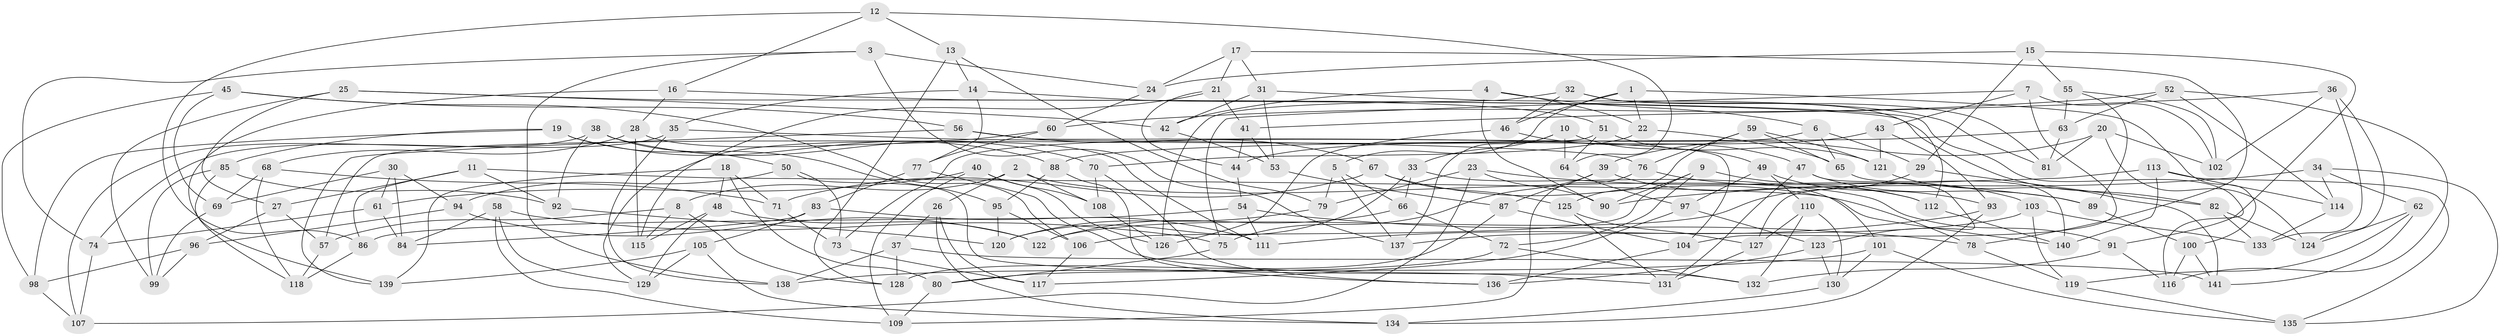 // Generated by graph-tools (version 1.1) at 2025/50/03/09/25 03:50:44]
// undirected, 141 vertices, 282 edges
graph export_dot {
graph [start="1"]
  node [color=gray90,style=filled];
  1;
  2;
  3;
  4;
  5;
  6;
  7;
  8;
  9;
  10;
  11;
  12;
  13;
  14;
  15;
  16;
  17;
  18;
  19;
  20;
  21;
  22;
  23;
  24;
  25;
  26;
  27;
  28;
  29;
  30;
  31;
  32;
  33;
  34;
  35;
  36;
  37;
  38;
  39;
  40;
  41;
  42;
  43;
  44;
  45;
  46;
  47;
  48;
  49;
  50;
  51;
  52;
  53;
  54;
  55;
  56;
  57;
  58;
  59;
  60;
  61;
  62;
  63;
  64;
  65;
  66;
  67;
  68;
  69;
  70;
  71;
  72;
  73;
  74;
  75;
  76;
  77;
  78;
  79;
  80;
  81;
  82;
  83;
  84;
  85;
  86;
  87;
  88;
  89;
  90;
  91;
  92;
  93;
  94;
  95;
  96;
  97;
  98;
  99;
  100;
  101;
  102;
  103;
  104;
  105;
  106;
  107;
  108;
  109;
  110;
  111;
  112;
  113;
  114;
  115;
  116;
  117;
  118;
  119;
  120;
  121;
  122;
  123;
  124;
  125;
  126;
  127;
  128;
  129;
  130;
  131;
  132;
  133;
  134;
  135;
  136;
  137;
  138;
  139;
  140;
  141;
  1 -- 5;
  1 -- 100;
  1 -- 46;
  1 -- 22;
  2 -- 91;
  2 -- 26;
  2 -- 108;
  2 -- 8;
  3 -- 138;
  3 -- 137;
  3 -- 24;
  3 -- 74;
  4 -- 90;
  4 -- 22;
  4 -- 42;
  4 -- 6;
  5 -- 79;
  5 -- 66;
  5 -- 137;
  6 -- 73;
  6 -- 65;
  6 -- 29;
  7 -- 75;
  7 -- 102;
  7 -- 43;
  7 -- 104;
  8 -- 128;
  8 -- 57;
  8 -- 115;
  9 -- 72;
  9 -- 103;
  9 -- 106;
  9 -- 90;
  10 -- 64;
  10 -- 49;
  10 -- 137;
  10 -- 33;
  11 -- 140;
  11 -- 92;
  11 -- 86;
  11 -- 27;
  12 -- 16;
  12 -- 13;
  12 -- 64;
  12 -- 86;
  13 -- 128;
  13 -- 14;
  13 -- 79;
  14 -- 35;
  14 -- 77;
  14 -- 51;
  15 -- 91;
  15 -- 55;
  15 -- 29;
  15 -- 24;
  16 -- 139;
  16 -- 116;
  16 -- 28;
  17 -- 24;
  17 -- 31;
  17 -- 78;
  17 -- 21;
  18 -- 71;
  18 -- 48;
  18 -- 139;
  18 -- 80;
  19 -- 88;
  19 -- 98;
  19 -- 85;
  19 -- 95;
  20 -- 124;
  20 -- 102;
  20 -- 39;
  20 -- 81;
  21 -- 44;
  21 -- 115;
  21 -- 41;
  22 -- 65;
  22 -- 70;
  23 -- 90;
  23 -- 89;
  23 -- 79;
  23 -- 107;
  24 -- 60;
  25 -- 42;
  25 -- 82;
  25 -- 99;
  25 -- 27;
  26 -- 37;
  26 -- 134;
  26 -- 117;
  27 -- 96;
  27 -- 57;
  28 -- 68;
  28 -- 115;
  28 -- 111;
  29 -- 122;
  29 -- 82;
  30 -- 94;
  30 -- 61;
  30 -- 84;
  30 -- 69;
  31 -- 53;
  31 -- 42;
  31 -- 81;
  32 -- 46;
  32 -- 112;
  32 -- 81;
  32 -- 126;
  33 -- 120;
  33 -- 101;
  33 -- 66;
  34 -- 114;
  34 -- 135;
  34 -- 90;
  34 -- 62;
  35 -- 76;
  35 -- 138;
  35 -- 74;
  36 -- 133;
  36 -- 41;
  36 -- 124;
  36 -- 102;
  37 -- 138;
  37 -- 128;
  37 -- 141;
  38 -- 107;
  38 -- 92;
  38 -- 50;
  38 -- 70;
  39 -- 87;
  39 -- 112;
  39 -- 75;
  40 -- 61;
  40 -- 109;
  40 -- 108;
  40 -- 126;
  41 -- 44;
  41 -- 53;
  42 -- 53;
  43 -- 121;
  43 -- 44;
  43 -- 93;
  44 -- 54;
  45 -- 106;
  45 -- 56;
  45 -- 98;
  45 -- 69;
  46 -- 126;
  46 -- 47;
  47 -- 131;
  47 -- 123;
  47 -- 89;
  48 -- 129;
  48 -- 115;
  48 -- 122;
  49 -- 110;
  49 -- 97;
  49 -- 93;
  50 -- 132;
  50 -- 94;
  50 -- 73;
  51 -- 64;
  51 -- 57;
  51 -- 121;
  52 -- 114;
  52 -- 116;
  52 -- 60;
  52 -- 63;
  53 -- 87;
  54 -- 78;
  54 -- 86;
  54 -- 111;
  55 -- 63;
  55 -- 102;
  55 -- 89;
  56 -- 104;
  56 -- 139;
  56 -- 67;
  57 -- 118;
  58 -- 84;
  58 -- 75;
  58 -- 109;
  58 -- 129;
  59 -- 76;
  59 -- 121;
  59 -- 65;
  59 -- 125;
  60 -- 129;
  60 -- 77;
  61 -- 74;
  61 -- 84;
  62 -- 124;
  62 -- 141;
  62 -- 119;
  63 -- 88;
  63 -- 81;
  64 -- 97;
  65 -- 140;
  66 -- 122;
  66 -- 72;
  67 -- 71;
  67 -- 125;
  67 -- 78;
  68 -- 69;
  68 -- 118;
  68 -- 71;
  69 -- 99;
  70 -- 136;
  70 -- 108;
  71 -- 73;
  72 -- 80;
  72 -- 132;
  73 -- 117;
  74 -- 107;
  75 -- 80;
  76 -- 109;
  76 -- 112;
  77 -- 131;
  77 -- 83;
  78 -- 119;
  79 -- 120;
  80 -- 109;
  82 -- 133;
  82 -- 124;
  83 -- 111;
  83 -- 84;
  83 -- 105;
  85 -- 118;
  85 -- 92;
  85 -- 99;
  86 -- 118;
  87 -- 104;
  87 -- 128;
  88 -- 95;
  88 -- 136;
  89 -- 100;
  91 -- 132;
  91 -- 116;
  92 -- 120;
  93 -- 111;
  93 -- 134;
  94 -- 96;
  94 -- 122;
  95 -- 120;
  95 -- 106;
  96 -- 98;
  96 -- 99;
  97 -- 123;
  97 -- 117;
  98 -- 107;
  100 -- 116;
  100 -- 141;
  101 -- 135;
  101 -- 130;
  101 -- 138;
  103 -- 137;
  103 -- 133;
  103 -- 119;
  104 -- 136;
  105 -- 129;
  105 -- 134;
  105 -- 139;
  106 -- 117;
  108 -- 126;
  110 -- 127;
  110 -- 130;
  110 -- 132;
  112 -- 140;
  113 -- 140;
  113 -- 114;
  113 -- 127;
  113 -- 135;
  114 -- 133;
  119 -- 135;
  121 -- 141;
  123 -- 130;
  123 -- 136;
  125 -- 131;
  125 -- 127;
  127 -- 131;
  130 -- 134;
}
